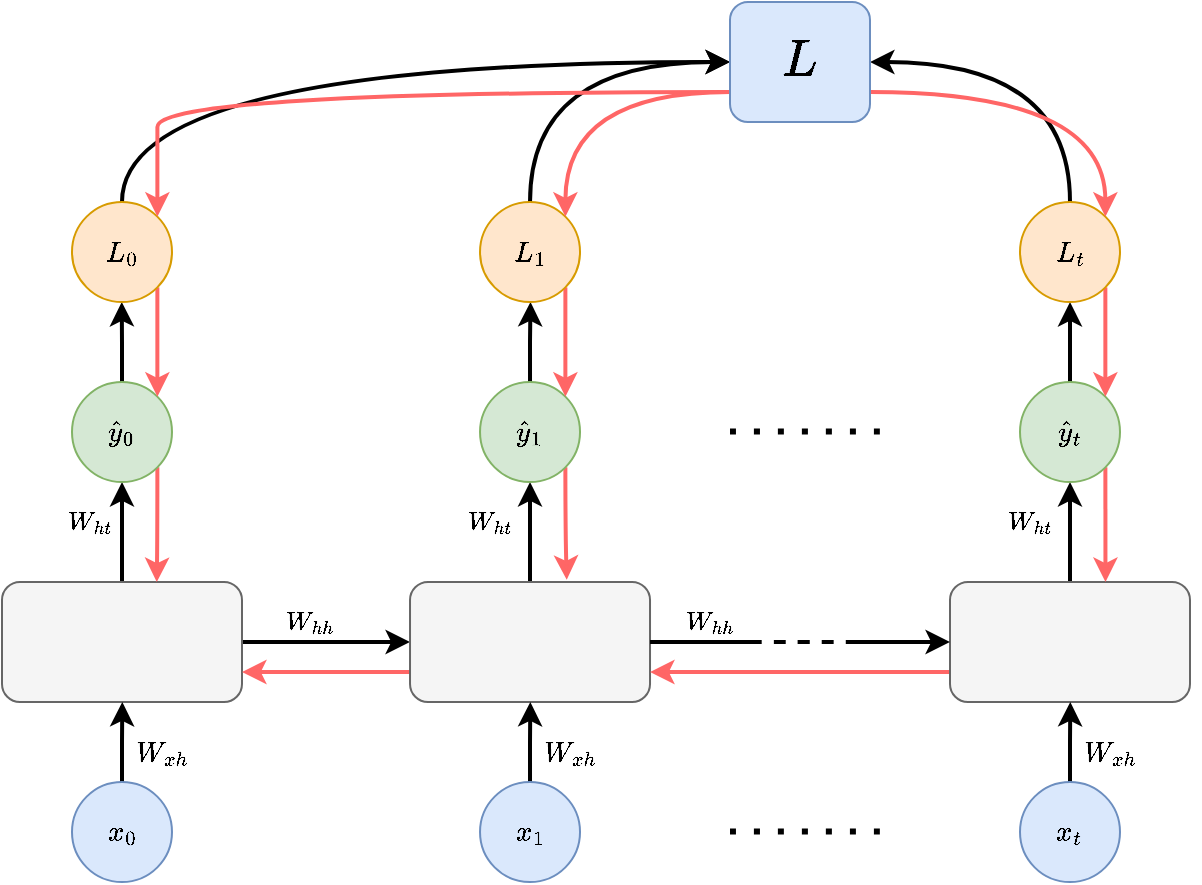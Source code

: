 <mxfile version="20.8.16" type="device"><diagram name="Page-1" id="jGTEY-js_i1icYG_cY4W"><mxGraphModel dx="821" dy="578" grid="1" gridSize="10" guides="1" tooltips="1" connect="1" arrows="1" fold="1" page="1" pageScale="1" pageWidth="827" pageHeight="1169" math="1" shadow="0"><root><mxCell id="0"/><mxCell id="1" parent="0"/><mxCell id="HjQvIqEJwTfC1MEsx267-17" style="edgeStyle=orthogonalEdgeStyle;rounded=0;orthogonalLoop=1;jettySize=auto;html=1;exitX=0.5;exitY=0;exitDx=0;exitDy=0;entryX=0.5;entryY=1;entryDx=0;entryDy=0;strokeWidth=2;" parent="1" source="HjQvIqEJwTfC1MEsx267-18" target="HjQvIqEJwTfC1MEsx267-19" edge="1"><mxGeometry relative="1" as="geometry"/></mxCell><mxCell id="HjQvIqEJwTfC1MEsx267-43" style="edgeStyle=orthogonalEdgeStyle;curved=1;rounded=0;orthogonalLoop=1;jettySize=auto;html=1;exitX=1;exitY=0.5;exitDx=0;exitDy=0;entryX=0;entryY=0.5;entryDx=0;entryDy=0;strokeWidth=2;" parent="1" source="HjQvIqEJwTfC1MEsx267-18" target="HjQvIqEJwTfC1MEsx267-27" edge="1"><mxGeometry relative="1" as="geometry"/></mxCell><mxCell id="HjQvIqEJwTfC1MEsx267-44" value="$$W_{hh}$$" style="edgeLabel;html=1;align=center;verticalAlign=middle;resizable=0;points=[];labelBackgroundColor=none;" parent="HjQvIqEJwTfC1MEsx267-43" vertex="1" connectable="0"><mxGeometry x="-0.129" relative="1" as="geometry"><mxPoint x="-3" y="-10" as="offset"/></mxGeometry></mxCell><mxCell id="HjQvIqEJwTfC1MEsx267-18" value="" style="rounded=1;whiteSpace=wrap;html=1;fillColor=#f5f5f5;fontColor=#333333;strokeColor=#666666;" parent="1" vertex="1"><mxGeometry x="326" y="340" width="120" height="60" as="geometry"/></mxCell><mxCell id="Kz6vyPbv6tXORE4NHpgC-4" style="edgeStyle=orthogonalEdgeStyle;rounded=0;orthogonalLoop=1;jettySize=auto;html=1;exitX=0.5;exitY=0;exitDx=0;exitDy=0;strokeWidth=2;" edge="1" parent="1" source="HjQvIqEJwTfC1MEsx267-19"><mxGeometry relative="1" as="geometry"><mxPoint x="385.875" y="200.0" as="targetPoint"/></mxGeometry></mxCell><mxCell id="Kz6vyPbv6tXORE4NHpgC-21" style="edgeStyle=orthogonalEdgeStyle;curved=1;rounded=0;orthogonalLoop=1;jettySize=auto;html=1;exitX=1;exitY=1;exitDx=0;exitDy=0;entryX=0.645;entryY=0;entryDx=0;entryDy=0;entryPerimeter=0;strokeColor=#FF6666;fontSize=22;elbow=vertical;strokeWidth=2;" edge="1" parent="1" source="HjQvIqEJwTfC1MEsx267-19" target="HjQvIqEJwTfC1MEsx267-18"><mxGeometry relative="1" as="geometry"/></mxCell><mxCell id="HjQvIqEJwTfC1MEsx267-19" value="$$\hat{y}_0$$" style="ellipse;whiteSpace=wrap;html=1;fillColor=#d5e8d4;strokeColor=#82b366;" parent="1" vertex="1"><mxGeometry x="361" y="240" width="50" height="50" as="geometry"/></mxCell><mxCell id="HjQvIqEJwTfC1MEsx267-20" style="edgeStyle=orthogonalEdgeStyle;rounded=0;orthogonalLoop=1;jettySize=auto;html=1;exitX=0.5;exitY=0;exitDx=0;exitDy=0;strokeWidth=2;" parent="1" source="HjQvIqEJwTfC1MEsx267-21" edge="1"><mxGeometry relative="1" as="geometry"><mxPoint x="386.149" y="400.0" as="targetPoint"/></mxGeometry></mxCell><mxCell id="HjQvIqEJwTfC1MEsx267-21" value="$$x_0$$" style="ellipse;whiteSpace=wrap;html=1;fillColor=#dae8fc;strokeColor=#6c8ebf;" parent="1" vertex="1"><mxGeometry x="361" y="440" width="50" height="50" as="geometry"/></mxCell><mxCell id="HjQvIqEJwTfC1MEsx267-26" style="edgeStyle=orthogonalEdgeStyle;rounded=0;orthogonalLoop=1;jettySize=auto;html=1;exitX=0.5;exitY=0;exitDx=0;exitDy=0;entryX=0.5;entryY=1;entryDx=0;entryDy=0;strokeWidth=2;" parent="1" source="HjQvIqEJwTfC1MEsx267-27" target="HjQvIqEJwTfC1MEsx267-28" edge="1"><mxGeometry relative="1" as="geometry"/></mxCell><mxCell id="HjQvIqEJwTfC1MEsx267-52" value="$$W_{ht}$$" style="edgeLabel;html=1;align=center;verticalAlign=middle;resizable=0;points=[];labelBackgroundColor=none;" parent="HjQvIqEJwTfC1MEsx267-26" vertex="1" connectable="0"><mxGeometry x="-0.014" relative="1" as="geometry"><mxPoint x="-20" y="-6" as="offset"/></mxGeometry></mxCell><mxCell id="Kz6vyPbv6tXORE4NHpgC-18" style="edgeStyle=orthogonalEdgeStyle;curved=1;rounded=0;orthogonalLoop=1;jettySize=auto;html=1;exitX=0;exitY=0.75;exitDx=0;exitDy=0;entryX=1;entryY=0.75;entryDx=0;entryDy=0;strokeColor=#FF6666;fontSize=22;elbow=vertical;strokeWidth=2;" edge="1" parent="1" source="HjQvIqEJwTfC1MEsx267-27" target="HjQvIqEJwTfC1MEsx267-18"><mxGeometry relative="1" as="geometry"/></mxCell><mxCell id="HjQvIqEJwTfC1MEsx267-27" value="" style="rounded=1;whiteSpace=wrap;html=1;fillColor=#f5f5f5;fontColor=#333333;strokeColor=#666666;" parent="1" vertex="1"><mxGeometry x="530.01" y="340" width="120" height="60" as="geometry"/></mxCell><mxCell id="Kz6vyPbv6tXORE4NHpgC-5" style="edgeStyle=orthogonalEdgeStyle;rounded=0;orthogonalLoop=1;jettySize=auto;html=1;exitX=0.5;exitY=0;exitDx=0;exitDy=0;strokeWidth=2;" edge="1" parent="1" source="HjQvIqEJwTfC1MEsx267-28"><mxGeometry relative="1" as="geometry"><mxPoint x="590.25" y="200.0" as="targetPoint"/></mxGeometry></mxCell><mxCell id="Kz6vyPbv6tXORE4NHpgC-22" style="edgeStyle=orthogonalEdgeStyle;curved=1;rounded=0;orthogonalLoop=1;jettySize=auto;html=1;exitX=1;exitY=1;exitDx=0;exitDy=0;entryX=0.653;entryY=-0.019;entryDx=0;entryDy=0;entryPerimeter=0;strokeColor=#FF6666;fontSize=22;elbow=vertical;strokeWidth=2;" edge="1" parent="1" source="HjQvIqEJwTfC1MEsx267-28" target="HjQvIqEJwTfC1MEsx267-27"><mxGeometry relative="1" as="geometry"/></mxCell><mxCell id="HjQvIqEJwTfC1MEsx267-28" value="$$\hat{y}_1$$" style="ellipse;whiteSpace=wrap;html=1;fillColor=#d5e8d4;strokeColor=#82b366;" parent="1" vertex="1"><mxGeometry x="565.01" y="240" width="50" height="50" as="geometry"/></mxCell><mxCell id="HjQvIqEJwTfC1MEsx267-29" style="edgeStyle=orthogonalEdgeStyle;rounded=0;orthogonalLoop=1;jettySize=auto;html=1;exitX=0.5;exitY=0;exitDx=0;exitDy=0;strokeWidth=2;" parent="1" source="HjQvIqEJwTfC1MEsx267-30" edge="1"><mxGeometry relative="1" as="geometry"><mxPoint x="590.159" y="400" as="targetPoint"/></mxGeometry></mxCell><mxCell id="HjQvIqEJwTfC1MEsx267-30" value="$$x_1$$" style="ellipse;whiteSpace=wrap;html=1;fillColor=#dae8fc;strokeColor=#6c8ebf;" parent="1" vertex="1"><mxGeometry x="565.01" y="440" width="50" height="50" as="geometry"/></mxCell><mxCell id="HjQvIqEJwTfC1MEsx267-33" style="edgeStyle=orthogonalEdgeStyle;rounded=0;orthogonalLoop=1;jettySize=auto;html=1;exitX=0.5;exitY=0;exitDx=0;exitDy=0;entryX=0.5;entryY=1;entryDx=0;entryDy=0;strokeWidth=2;" parent="1" source="HjQvIqEJwTfC1MEsx267-34" target="HjQvIqEJwTfC1MEsx267-35" edge="1"><mxGeometry relative="1" as="geometry"/></mxCell><mxCell id="Kz6vyPbv6tXORE4NHpgC-17" style="edgeStyle=orthogonalEdgeStyle;curved=1;rounded=0;orthogonalLoop=1;jettySize=auto;html=1;exitX=0;exitY=0.75;exitDx=0;exitDy=0;entryX=1;entryY=0.75;entryDx=0;entryDy=0;strokeColor=#FF6666;fontSize=22;elbow=vertical;strokeWidth=2;" edge="1" parent="1" source="HjQvIqEJwTfC1MEsx267-34" target="HjQvIqEJwTfC1MEsx267-27"><mxGeometry relative="1" as="geometry"/></mxCell><mxCell id="HjQvIqEJwTfC1MEsx267-34" value="" style="rounded=1;whiteSpace=wrap;html=1;fillColor=#f5f5f5;fontColor=#333333;strokeColor=#666666;" parent="1" vertex="1"><mxGeometry x="800" y="340" width="120" height="60" as="geometry"/></mxCell><mxCell id="Kz6vyPbv6tXORE4NHpgC-6" style="edgeStyle=orthogonalEdgeStyle;rounded=0;orthogonalLoop=1;jettySize=auto;html=1;exitX=0.5;exitY=0;exitDx=0;exitDy=0;entryX=0.5;entryY=1;entryDx=0;entryDy=0;strokeWidth=2;" edge="1" parent="1" source="HjQvIqEJwTfC1MEsx267-35" target="Kz6vyPbv6tXORE4NHpgC-3"><mxGeometry relative="1" as="geometry"/></mxCell><mxCell id="Kz6vyPbv6tXORE4NHpgC-25" style="edgeStyle=orthogonalEdgeStyle;curved=1;rounded=0;orthogonalLoop=1;jettySize=auto;html=1;exitX=1;exitY=1;exitDx=0;exitDy=0;entryX=0.648;entryY=0;entryDx=0;entryDy=0;entryPerimeter=0;strokeColor=#FF6666;fontSize=22;elbow=vertical;strokeWidth=2;" edge="1" parent="1" source="HjQvIqEJwTfC1MEsx267-35" target="HjQvIqEJwTfC1MEsx267-34"><mxGeometry relative="1" as="geometry"/></mxCell><mxCell id="HjQvIqEJwTfC1MEsx267-35" value="$$\hat{y}_t$$" style="ellipse;whiteSpace=wrap;html=1;fillColor=#d5e8d4;strokeColor=#82b366;" parent="1" vertex="1"><mxGeometry x="835" y="240" width="50" height="50" as="geometry"/></mxCell><mxCell id="HjQvIqEJwTfC1MEsx267-36" style="edgeStyle=orthogonalEdgeStyle;rounded=0;orthogonalLoop=1;jettySize=auto;html=1;exitX=0.5;exitY=0;exitDx=0;exitDy=0;strokeWidth=2;" parent="1" source="HjQvIqEJwTfC1MEsx267-37" edge="1"><mxGeometry relative="1" as="geometry"><mxPoint x="860.149" y="400" as="targetPoint"/></mxGeometry></mxCell><mxCell id="HjQvIqEJwTfC1MEsx267-37" value="$$x_t$$" style="ellipse;whiteSpace=wrap;html=1;fillColor=#dae8fc;strokeColor=#6c8ebf;" parent="1" vertex="1"><mxGeometry x="835" y="440" width="50" height="50" as="geometry"/></mxCell><mxCell id="HjQvIqEJwTfC1MEsx267-40" value="$$W_{xh}$$" style="text;html=1;align=center;verticalAlign=middle;resizable=0;points=[];autosize=1;strokeColor=none;fillColor=none;strokeWidth=2;" parent="1" vertex="1"><mxGeometry x="361" y="410" width="90" height="30" as="geometry"/></mxCell><mxCell id="HjQvIqEJwTfC1MEsx267-41" value="$$W_{xh}$$" style="text;html=1;align=center;verticalAlign=middle;resizable=0;points=[];autosize=1;strokeColor=none;fillColor=none;strokeWidth=2;" parent="1" vertex="1"><mxGeometry x="565.01" y="410" width="90" height="30" as="geometry"/></mxCell><mxCell id="HjQvIqEJwTfC1MEsx267-42" value="$$W_{xh}$$" style="text;html=1;align=center;verticalAlign=middle;resizable=0;points=[];autosize=1;strokeColor=none;fillColor=none;strokeWidth=2;" parent="1" vertex="1"><mxGeometry x="835" y="410" width="90" height="30" as="geometry"/></mxCell><mxCell id="HjQvIqEJwTfC1MEsx267-46" value="" style="endArrow=none;html=1;rounded=0;curved=1;exitX=1;exitY=0.5;exitDx=0;exitDy=0;strokeWidth=2;" parent="1" source="HjQvIqEJwTfC1MEsx267-27" edge="1"><mxGeometry width="50" height="50" relative="1" as="geometry"><mxPoint x="670" y="370" as="sourcePoint"/><mxPoint x="700" y="370" as="targetPoint"/></mxGeometry></mxCell><mxCell id="HjQvIqEJwTfC1MEsx267-47" value="" style="endArrow=none;dashed=1;html=1;rounded=0;curved=1;strokeWidth=2;" parent="1" edge="1"><mxGeometry width="50" height="50" relative="1" as="geometry"><mxPoint x="700" y="370" as="sourcePoint"/><mxPoint x="750" y="370" as="targetPoint"/></mxGeometry></mxCell><mxCell id="HjQvIqEJwTfC1MEsx267-48" value="" style="endArrow=classic;html=1;rounded=0;curved=1;entryX=0;entryY=0.5;entryDx=0;entryDy=0;strokeWidth=2;" parent="1" target="HjQvIqEJwTfC1MEsx267-34" edge="1"><mxGeometry width="50" height="50" relative="1" as="geometry"><mxPoint x="750" y="370" as="sourcePoint"/><mxPoint x="820" y="320" as="targetPoint"/></mxGeometry></mxCell><mxCell id="HjQvIqEJwTfC1MEsx267-49" value="$$W_{hh}$$" style="edgeLabel;html=1;align=center;verticalAlign=middle;resizable=0;points=[];labelBackgroundColor=none;" parent="1" vertex="1" connectable="0"><mxGeometry x="679.997" y="360" as="geometry"/></mxCell><mxCell id="HjQvIqEJwTfC1MEsx267-50" value="" style="endArrow=none;dashed=1;html=1;dashPattern=1 3;strokeWidth=3;rounded=0;curved=1;" parent="1" edge="1"><mxGeometry width="50" height="50" relative="1" as="geometry"><mxPoint x="690" y="264.76" as="sourcePoint"/><mxPoint x="770" y="264.76" as="targetPoint"/></mxGeometry></mxCell><mxCell id="HjQvIqEJwTfC1MEsx267-51" value="" style="endArrow=none;dashed=1;html=1;dashPattern=1 3;strokeWidth=3;rounded=0;curved=1;" parent="1" edge="1"><mxGeometry width="50" height="50" relative="1" as="geometry"><mxPoint x="690" y="464.76" as="sourcePoint"/><mxPoint x="770" y="464.76" as="targetPoint"/></mxGeometry></mxCell><mxCell id="HjQvIqEJwTfC1MEsx267-55" value="$$W_{ht}$$" style="edgeLabel;html=1;align=center;verticalAlign=middle;resizable=0;points=[];labelBackgroundColor=none;" parent="1" vertex="1" connectable="0"><mxGeometry x="370" y="310.002" as="geometry"/></mxCell><mxCell id="HjQvIqEJwTfC1MEsx267-56" value="$$W_{ht}$$" style="edgeLabel;html=1;align=center;verticalAlign=middle;resizable=0;points=[];labelBackgroundColor=none;" parent="1" vertex="1" connectable="0"><mxGeometry x="840" y="310.002" as="geometry"/></mxCell><mxCell id="Kz6vyPbv6tXORE4NHpgC-8" style="edgeStyle=orthogonalEdgeStyle;rounded=0;orthogonalLoop=1;jettySize=auto;html=1;exitX=0.5;exitY=0;exitDx=0;exitDy=0;entryX=0;entryY=0.5;entryDx=0;entryDy=0;fontSize=22;elbow=vertical;curved=1;strokeWidth=2;" edge="1" parent="1" source="Kz6vyPbv6tXORE4NHpgC-1" target="Kz6vyPbv6tXORE4NHpgC-7"><mxGeometry relative="1" as="geometry"/></mxCell><mxCell id="Kz6vyPbv6tXORE4NHpgC-20" style="edgeStyle=orthogonalEdgeStyle;curved=1;rounded=0;orthogonalLoop=1;jettySize=auto;html=1;exitX=1;exitY=1;exitDx=0;exitDy=0;entryX=1;entryY=0;entryDx=0;entryDy=0;strokeColor=#FF6666;fontSize=22;elbow=vertical;strokeWidth=2;" edge="1" parent="1" source="Kz6vyPbv6tXORE4NHpgC-1" target="HjQvIqEJwTfC1MEsx267-19"><mxGeometry relative="1" as="geometry"/></mxCell><mxCell id="Kz6vyPbv6tXORE4NHpgC-1" value="$$L_0$$" style="ellipse;whiteSpace=wrap;html=1;fillColor=#ffe6cc;strokeColor=#d79b00;" vertex="1" parent="1"><mxGeometry x="361" y="150" width="50" height="50" as="geometry"/></mxCell><mxCell id="Kz6vyPbv6tXORE4NHpgC-9" style="edgeStyle=orthogonalEdgeStyle;rounded=0;orthogonalLoop=1;jettySize=auto;html=1;exitX=0.5;exitY=0;exitDx=0;exitDy=0;entryX=0;entryY=0.5;entryDx=0;entryDy=0;fontSize=22;curved=1;strokeWidth=2;" edge="1" parent="1" source="Kz6vyPbv6tXORE4NHpgC-2" target="Kz6vyPbv6tXORE4NHpgC-7"><mxGeometry relative="1" as="geometry"/></mxCell><mxCell id="Kz6vyPbv6tXORE4NHpgC-19" style="edgeStyle=orthogonalEdgeStyle;curved=1;rounded=0;orthogonalLoop=1;jettySize=auto;html=1;exitX=1;exitY=1;exitDx=0;exitDy=0;entryX=1;entryY=0;entryDx=0;entryDy=0;strokeColor=#FF6666;fontSize=22;elbow=vertical;strokeWidth=2;" edge="1" parent="1" source="Kz6vyPbv6tXORE4NHpgC-2" target="HjQvIqEJwTfC1MEsx267-28"><mxGeometry relative="1" as="geometry"/></mxCell><mxCell id="Kz6vyPbv6tXORE4NHpgC-2" value="$$L_1$$" style="ellipse;whiteSpace=wrap;html=1;fillColor=#ffe6cc;strokeColor=#d79b00;" vertex="1" parent="1"><mxGeometry x="565.01" y="150" width="50" height="50" as="geometry"/></mxCell><mxCell id="Kz6vyPbv6tXORE4NHpgC-10" style="edgeStyle=orthogonalEdgeStyle;rounded=0;orthogonalLoop=1;jettySize=auto;html=1;exitX=0.5;exitY=0;exitDx=0;exitDy=0;entryX=1;entryY=0.5;entryDx=0;entryDy=0;fontSize=22;curved=1;strokeWidth=2;" edge="1" parent="1" source="Kz6vyPbv6tXORE4NHpgC-3" target="Kz6vyPbv6tXORE4NHpgC-7"><mxGeometry relative="1" as="geometry"/></mxCell><mxCell id="Kz6vyPbv6tXORE4NHpgC-24" style="edgeStyle=orthogonalEdgeStyle;curved=1;rounded=0;orthogonalLoop=1;jettySize=auto;html=1;exitX=1;exitY=1;exitDx=0;exitDy=0;entryX=1;entryY=0;entryDx=0;entryDy=0;strokeColor=#FF6666;fontSize=22;elbow=vertical;strokeWidth=2;" edge="1" parent="1" source="Kz6vyPbv6tXORE4NHpgC-3" target="HjQvIqEJwTfC1MEsx267-35"><mxGeometry relative="1" as="geometry"/></mxCell><mxCell id="Kz6vyPbv6tXORE4NHpgC-3" value="$$L_t$$" style="ellipse;whiteSpace=wrap;html=1;fillColor=#ffe6cc;strokeColor=#d79b00;" vertex="1" parent="1"><mxGeometry x="835" y="150" width="50" height="50" as="geometry"/></mxCell><mxCell id="Kz6vyPbv6tXORE4NHpgC-11" style="edgeStyle=orthogonalEdgeStyle;curved=1;rounded=0;orthogonalLoop=1;jettySize=auto;html=1;exitX=0;exitY=0.75;exitDx=0;exitDy=0;entryX=1;entryY=0;entryDx=0;entryDy=0;fontSize=22;elbow=vertical;strokeColor=#FF6666;strokeWidth=2;" edge="1" parent="1" source="Kz6vyPbv6tXORE4NHpgC-7" target="Kz6vyPbv6tXORE4NHpgC-1"><mxGeometry relative="1" as="geometry"/></mxCell><mxCell id="Kz6vyPbv6tXORE4NHpgC-12" style="edgeStyle=orthogonalEdgeStyle;curved=1;rounded=0;orthogonalLoop=1;jettySize=auto;html=1;exitX=0;exitY=0.75;exitDx=0;exitDy=0;entryX=1;entryY=0;entryDx=0;entryDy=0;strokeColor=#FF6666;fontSize=22;elbow=vertical;strokeWidth=2;" edge="1" parent="1" source="Kz6vyPbv6tXORE4NHpgC-7" target="Kz6vyPbv6tXORE4NHpgC-2"><mxGeometry relative="1" as="geometry"/></mxCell><mxCell id="Kz6vyPbv6tXORE4NHpgC-23" style="edgeStyle=orthogonalEdgeStyle;curved=1;rounded=0;orthogonalLoop=1;jettySize=auto;html=1;exitX=1;exitY=0.75;exitDx=0;exitDy=0;entryX=1;entryY=0;entryDx=0;entryDy=0;strokeColor=#FF6666;fontSize=22;elbow=vertical;strokeWidth=2;" edge="1" parent="1" source="Kz6vyPbv6tXORE4NHpgC-7" target="Kz6vyPbv6tXORE4NHpgC-3"><mxGeometry relative="1" as="geometry"/></mxCell><mxCell id="Kz6vyPbv6tXORE4NHpgC-7" value="$$L$$" style="rounded=1;whiteSpace=wrap;html=1;fillColor=#dae8fc;strokeColor=#6c8ebf;fontSize=22;" vertex="1" parent="1"><mxGeometry x="690" y="50" width="70" height="60" as="geometry"/></mxCell></root></mxGraphModel></diagram></mxfile>